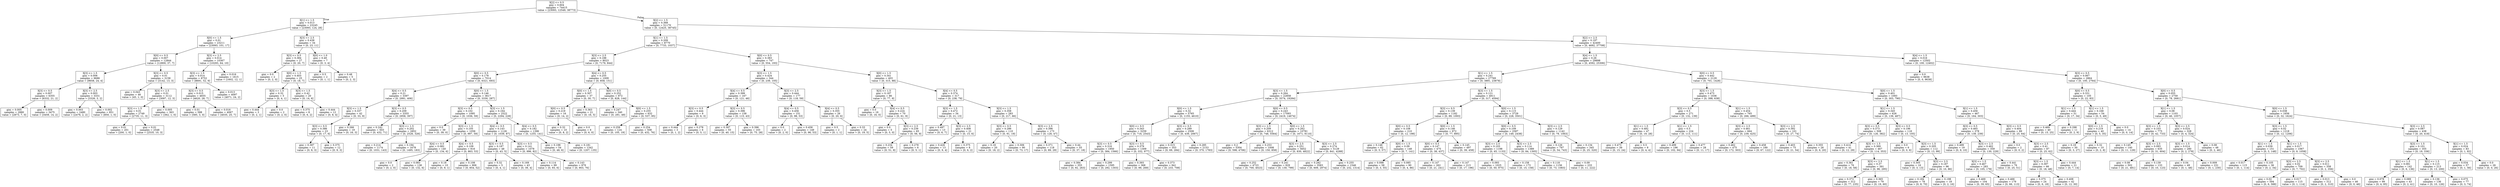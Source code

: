 digraph Tree {
node [shape=box] ;
0 [label="X[2] <= 0.5\ngini = 0.604\nsamples = 74415\nvalue = [23093, 12549, 38773]"] ;
1 [label="X[1] <= 1.5\ngini = 0.013\nsamples = 23245\nvalue = [23093, 124, 28]"] ;
0 -> 1 [labeldistance=2.5, labelangle=45, headlabel="True"] ;
2 [label="X[0] <= 1.5\ngini = 0.01\nsamples = 23211\nvalue = [23093, 101, 17]"] ;
1 -> 2 ;
3 [label="X[0] <= 0.5\ngini = 0.007\nsamples = 12844\nvalue = [12800, 37, 7]"] ;
2 -> 3 ;
4 [label="X[3] <= 1.5\ngini = 0.006\nsamples = 9686\nvalue = [9658, 24, 4]"] ;
3 -> 4 ;
5 [label="X[3] <= 0.5\ngini = 0.007\nsamples = 6355\nvalue = [6332, 21, 2]"] ;
4 -> 5 ;
6 [label="gini = 0.005\nsamples = 2880\nvalue = [2873, 7, 0]"] ;
5 -> 6 ;
7 [label="gini = 0.009\nsamples = 3475\nvalue = [3459, 14, 2]"] ;
5 -> 7 ;
8 [label="X[3] <= 2.5\ngini = 0.003\nsamples = 3331\nvalue = [3326, 3, 2]"] ;
4 -> 8 ;
9 [label="gini = 0.003\nsamples = 2480\nvalue = [2476, 2, 2]"] ;
8 -> 9 ;
10 [label="gini = 0.002\nsamples = 851\nvalue = [850, 1, 0]"] ;
8 -> 10 ;
11 [label="X[3] <= 0.5\ngini = 0.01\nsamples = 3158\nvalue = [3142, 13, 3]"] ;
3 -> 11 ;
12 [label="gini = 0.043\nsamples = 46\nvalue = [45, 1, 0]"] ;
11 -> 12 ;
13 [label="X[3] <= 2.5\ngini = 0.01\nsamples = 3112\nvalue = [3097, 12, 3]"] ;
11 -> 13 ;
14 [label="X[3] <= 1.5\ngini = 0.01\nsamples = 2749\nvalue = [2735, 11, 3]"] ;
13 -> 14 ;
15 [label="gini = 0.01\nsamples = 201\nvalue = [200, 1, 0]"] ;
14 -> 15 ;
16 [label="gini = 0.01\nsamples = 2548\nvalue = [2535, 10, 3]"] ;
14 -> 16 ;
17 [label="gini = 0.005\nsamples = 363\nvalue = [362, 1, 0]"] ;
13 -> 17 ;
18 [label="X[3] <= 2.5\ngini = 0.014\nsamples = 10367\nvalue = [10293, 64, 10]"] ;
2 -> 18 ;
19 [label="X[3] <= 1.5\ngini = 0.014\nsamples = 8752\nvalue = [8691, 52, 9]"] ;
18 -> 19 ;
20 [label="X[3] <= 0.5\ngini = 0.015\nsamples = 4655\nvalue = [4620, 28, 7]"] ;
19 -> 20 ;
21 [label="gini = 0.01\nsamples = 588\nvalue = [585, 3, 0]"] ;
20 -> 21 ;
22 [label="gini = 0.016\nsamples = 4067\nvalue = [4035, 25, 7]"] ;
20 -> 22 ;
23 [label="gini = 0.013\nsamples = 4097\nvalue = [4071, 24, 2]"] ;
19 -> 23 ;
24 [label="gini = 0.016\nsamples = 1615\nvalue = [1602, 12, 1]"] ;
18 -> 24 ;
25 [label="X[3] <= 2.5\ngini = 0.438\nsamples = 34\nvalue = [0, 23, 11]"] ;
1 -> 25 ;
26 [label="X[3] <= 0.5\ngini = 0.384\nsamples = 27\nvalue = [0, 20, 7]"] ;
25 -> 26 ;
27 [label="gini = 0.0\nsamples = 2\nvalue = [0, 2, 0]"] ;
26 -> 27 ;
28 [label="X[0] <= 1.5\ngini = 0.403\nsamples = 25\nvalue = [0, 18, 7]"] ;
26 -> 28 ;
29 [label="X[3] <= 1.5\ngini = 0.32\nsamples = 5\nvalue = [0, 4, 1]"] ;
28 -> 29 ;
30 [label="gini = 0.444\nsamples = 3\nvalue = [0, 2, 1]"] ;
29 -> 30 ;
31 [label="gini = 0.0\nsamples = 2\nvalue = [0, 2, 0]"] ;
29 -> 31 ;
32 [label="X[3] <= 1.5\ngini = 0.42\nsamples = 20\nvalue = [0, 14, 6]"] ;
28 -> 32 ;
33 [label="gini = 0.375\nsamples = 8\nvalue = [0, 6, 2]"] ;
32 -> 33 ;
34 [label="gini = 0.444\nsamples = 12\nvalue = [0, 8, 4]"] ;
32 -> 34 ;
35 [label="X[0] <= 1.0\ngini = 0.49\nsamples = 7\nvalue = [0, 3, 4]"] ;
25 -> 35 ;
36 [label="gini = 0.5\nsamples = 2\nvalue = [0, 1, 1]"] ;
35 -> 36 ;
37 [label="gini = 0.48\nsamples = 5\nvalue = [0, 2, 3]"] ;
35 -> 37 ;
38 [label="X[2] <= 1.5\ngini = 0.368\nsamples = 51170\nvalue = [0, 12425, 38745]"] ;
0 -> 38 [labeldistance=2.5, labelangle=-45, headlabel="False"] ;
39 [label="X[1] <= 1.5\ngini = 0.209\nsamples = 8770\nvalue = [0, 7733, 1037]"] ;
38 -> 39 ;
40 [label="X[3] <= 2.5\ngini = 0.188\nsamples = 8023\nvalue = [0, 7179, 844]"] ;
39 -> 40 ;
41 [label="X[0] <= 0.5\ngini = 0.178\nsamples = 7014\nvalue = [0, 6321, 693]"] ;
40 -> 41 ;
42 [label="X[4] <= 0.5\ngini = 0.21\nsamples = 3397\nvalue = [0, 2991, 406]"] ;
41 -> 42 ;
43 [label="X[3] <= 1.5\ngini = 0.337\nsamples = 42\nvalue = [0, 33, 9]"] ;
42 -> 43 ;
44 [label="X[3] <= 0.5\ngini = 0.386\nsamples = 23\nvalue = [0, 17, 6]"] ;
43 -> 44 ;
45 [label="gini = 0.397\nsamples = 11\nvalue = [0, 8, 3]"] ;
44 -> 45 ;
46 [label="gini = 0.375\nsamples = 12\nvalue = [0, 9, 3]"] ;
44 -> 46 ;
47 [label="gini = 0.266\nsamples = 19\nvalue = [0, 16, 3]"] ;
43 -> 47 ;
48 [label="X[3] <= 0.5\ngini = 0.209\nsamples = 3355\nvalue = [0, 2958, 397]"] ;
42 -> 48 ;
49 [label="gini = 0.242\nsamples = 503\nvalue = [0, 432, 71]"] ;
48 -> 49 ;
50 [label="X[3] <= 1.5\ngini = 0.202\nsamples = 2852\nvalue = [0, 2526, 326]"] ;
48 -> 50 ;
51 [label="gini = 0.214\nsamples = 1174\nvalue = [0, 1031, 143]"] ;
50 -> 51 ;
52 [label="gini = 0.194\nsamples = 1678\nvalue = [0, 1495, 183]"] ;
50 -> 52 ;
53 [label="X[0] <= 1.5\ngini = 0.146\nsamples = 3617\nvalue = [0, 3330, 287]"] ;
41 -> 53 ;
54 [label="X[3] <= 0.5\ngini = 0.102\nsamples = 1095\nvalue = [0, 1036, 59]"] ;
53 -> 54 ;
55 [label="gini = 0.0\nsamples = 39\nvalue = [0, 39, 0]"] ;
54 -> 55 ;
56 [label="X[3] <= 1.5\ngini = 0.105\nsamples = 1056\nvalue = [0, 997, 59]"] ;
54 -> 56 ;
57 [label="X[4] <= 0.5\ngini = 0.082\nsamples = 140\nvalue = [0, 134, 6]"] ;
56 -> 57 ;
58 [label="gini = 0.0\nsamples = 2\nvalue = [0, 2, 0]"] ;
57 -> 58 ;
59 [label="gini = 0.083\nsamples = 138\nvalue = [0, 132, 6]"] ;
57 -> 59 ;
60 [label="X[4] <= 0.5\ngini = 0.109\nsamples = 916\nvalue = [0, 863, 53]"] ;
56 -> 60 ;
61 [label="gini = 0.18\nsamples = 10\nvalue = [0, 9, 1]"] ;
60 -> 61 ;
62 [label="gini = 0.108\nsamples = 906\nvalue = [0, 854, 52]"] ;
60 -> 62 ;
63 [label="X[3] <= 1.5\ngini = 0.164\nsamples = 2522\nvalue = [0, 2294, 228]"] ;
53 -> 63 ;
64 [label="X[4] <= 0.5\ngini = 0.143\nsamples = 1126\nvalue = [0, 1039, 87]"] ;
63 -> 64 ;
65 [label="X[3] <= 0.5\ngini = 0.187\nsamples = 48\nvalue = [0, 43, 5]"] ;
64 -> 65 ;
66 [label="gini = 0.32\nsamples = 5\nvalue = [0, 4, 1]"] ;
65 -> 66 ;
67 [label="gini = 0.169\nsamples = 43\nvalue = [0, 39, 4]"] ;
65 -> 67 ;
68 [label="X[3] <= 0.5\ngini = 0.141\nsamples = 1078\nvalue = [0, 996, 82]"] ;
64 -> 68 ;
69 [label="gini = 0.114\nsamples = 99\nvalue = [0, 93, 6]"] ;
68 -> 69 ;
70 [label="gini = 0.143\nsamples = 979\nvalue = [0, 903, 76]"] ;
68 -> 70 ;
71 [label="X[4] <= 0.5\ngini = 0.182\nsamples = 1396\nvalue = [0, 1255, 141]"] ;
63 -> 71 ;
72 [label="gini = 0.198\nsamples = 54\nvalue = [0, 48, 6]"] ;
71 -> 72 ;
73 [label="gini = 0.181\nsamples = 1342\nvalue = [0, 1207, 135]"] ;
71 -> 73 ;
74 [label="X[4] <= 0.5\ngini = 0.255\nsamples = 1009\nvalue = [0, 858, 151]"] ;
40 -> 74 ;
75 [label="X[0] <= 1.5\ngini = 0.307\nsamples = 37\nvalue = [0, 30, 7]"] ;
74 -> 75 ;
76 [label="X[0] <= 0.5\ngini = 0.219\nsamples = 16\nvalue = [0, 14, 2]"] ;
75 -> 76 ;
77 [label="gini = 0.32\nsamples = 10\nvalue = [0, 8, 2]"] ;
76 -> 77 ;
78 [label="gini = 0.0\nsamples = 6\nvalue = [0, 6, 0]"] ;
76 -> 78 ;
79 [label="gini = 0.363\nsamples = 21\nvalue = [0, 16, 5]"] ;
75 -> 79 ;
80 [label="X[0] <= 0.5\ngini = 0.252\nsamples = 972\nvalue = [0, 828, 144]"] ;
74 -> 80 ;
81 [label="gini = 0.247\nsamples = 340\nvalue = [0, 291, 49]"] ;
80 -> 81 ;
82 [label="X[0] <= 1.5\ngini = 0.255\nsamples = 632\nvalue = [0, 537, 95]"] ;
80 -> 82 ;
83 [label="gini = 0.259\nsamples = 124\nvalue = [0, 105, 19]"] ;
82 -> 83 ;
84 [label="gini = 0.254\nsamples = 508\nvalue = [0, 432, 76]"] ;
82 -> 84 ;
85 [label="X[0] <= 0.5\ngini = 0.383\nsamples = 747\nvalue = [0, 554, 193]"] ;
39 -> 85 ;
86 [label="X[3] <= 1.5\ngini = 0.424\nsamples = 344\nvalue = [0, 239, 105]"] ;
85 -> 86 ;
87 [label="X[4] <= 0.5\ngini = 0.399\nsamples = 167\nvalue = [0, 121, 46]"] ;
86 -> 87 ;
88 [label="X[3] <= 0.5\ngini = 0.444\nsamples = 9\nvalue = [0, 6, 3]"] ;
87 -> 88 ;
89 [label="gini = 0.444\nsamples = 3\nvalue = [0, 1, 2]"] ;
88 -> 89 ;
90 [label="gini = 0.278\nsamples = 6\nvalue = [0, 5, 1]"] ;
88 -> 90 ;
91 [label="X[3] <= 0.5\ngini = 0.396\nsamples = 158\nvalue = [0, 115, 43]"] ;
87 -> 91 ;
92 [label="gini = 0.397\nsamples = 55\nvalue = [0, 40, 15]"] ;
91 -> 92 ;
93 [label="gini = 0.396\nsamples = 103\nvalue = [0, 75, 28]"] ;
91 -> 93 ;
94 [label="X[3] <= 2.5\ngini = 0.444\nsamples = 177\nvalue = [0, 118, 59]"] ;
86 -> 94 ;
95 [label="X[4] <= 0.5\ngini = 0.456\nsamples = 151\nvalue = [0, 98, 53]"] ;
94 -> 95 ;
96 [label="gini = 0.0\nsamples = 2\nvalue = [0, 2, 0]"] ;
95 -> 96 ;
97 [label="gini = 0.458\nsamples = 149\nvalue = [0, 96, 53]"] ;
95 -> 97 ;
98 [label="X[4] <= 0.5\ngini = 0.355\nsamples = 26\nvalue = [0, 20, 6]"] ;
94 -> 98 ;
99 [label="gini = 0.5\nsamples = 2\nvalue = [0, 1, 1]"] ;
98 -> 99 ;
100 [label="gini = 0.33\nsamples = 24\nvalue = [0, 19, 5]"] ;
98 -> 100 ;
101 [label="X[0] <= 1.5\ngini = 0.341\nsamples = 403\nvalue = [0, 315, 88]"] ;
85 -> 101 ;
102 [label="X[3] <= 1.5\ngini = 0.187\nsamples = 86\nvalue = [0, 77, 9]"] ;
101 -> 102 ;
103 [label="gini = 0.0\nsamples = 16\nvalue = [0, 16, 0]"] ;
102 -> 103 ;
104 [label="X[4] <= 0.5\ngini = 0.224\nsamples = 70\nvalue = [0, 61, 9]"] ;
102 -> 104 ;
105 [label="gini = 0.0\nsamples = 5\nvalue = [0, 5, 0]"] ;
104 -> 105 ;
106 [label="X[3] <= 2.5\ngini = 0.239\nsamples = 65\nvalue = [0, 56, 9]"] ;
104 -> 106 ;
107 [label="gini = 0.234\nsamples = 59\nvalue = [0, 51, 8]"] ;
106 -> 107 ;
108 [label="gini = 0.278\nsamples = 6\nvalue = [0, 5, 1]"] ;
106 -> 108 ;
109 [label="X[4] <= 0.5\ngini = 0.374\nsamples = 317\nvalue = [0, 238, 79]"] ;
101 -> 109 ;
110 [label="X[3] <= 1.5\ngini = 0.472\nsamples = 34\nvalue = [0, 21, 13]"] ;
109 -> 110 ;
111 [label="gini = 0.497\nsamples = 13\nvalue = [0, 6, 7]"] ;
110 -> 111 ;
112 [label="X[3] <= 2.5\ngini = 0.408\nsamples = 21\nvalue = [0, 15, 6]"] ;
110 -> 112 ;
113 [label="gini = 0.426\nsamples = 13\nvalue = [0, 9, 4]"] ;
112 -> 113 ;
114 [label="gini = 0.375\nsamples = 8\nvalue = [0, 6, 2]"] ;
112 -> 114 ;
115 [label="X[3] <= 1.5\ngini = 0.358\nsamples = 283\nvalue = [0, 217, 66]"] ;
109 -> 115 ;
116 [label="X[3] <= 0.5\ngini = 0.286\nsamples = 110\nvalue = [0, 91, 19]"] ;
115 -> 116 ;
117 [label="gini = 0.18\nsamples = 20\nvalue = [0, 18, 2]"] ;
116 -> 117 ;
118 [label="gini = 0.306\nsamples = 90\nvalue = [0, 73, 17]"] ;
116 -> 118 ;
119 [label="X[3] <= 2.5\ngini = 0.396\nsamples = 173\nvalue = [0, 126, 47]"] ;
115 -> 119 ;
120 [label="gini = 0.371\nsamples = 118\nvalue = [0, 89, 29]"] ;
119 -> 120 ;
121 [label="gini = 0.44\nsamples = 55\nvalue = [0, 37, 18]"] ;
119 -> 121 ;
122 [label="X[2] <= 2.5\ngini = 0.197\nsamples = 42400\nvalue = [0, 4692, 37708]"] ;
38 -> 122 ;
123 [label="X[4] <= 1.5\ngini = 0.26\nsamples = 29898\nvalue = [0, 4592, 25306]"] ;
122 -> 123 ;
124 [label="X[1] <= 1.5\ngini = 0.241\nsamples = 27769\nvalue = [0, 3891, 23878]"] ;
123 -> 124 ;
125 [label="X[3] <= 1.5\ngini = 0.264\nsamples = 22858\nvalue = [0, 3574, 19284]"] ;
124 -> 125 ;
126 [label="X[0] <= 1.5\ngini = 0.32\nsamples = 5765\nvalue = [0, 1155, 4610]"] ;
125 -> 126 ;
127 [label="X[0] <= 0.5\ngini = 0.343\nsamples = 3259\nvalue = [0, 716, 2543]"] ;
126 -> 127 ;
128 [label="X[3] <= 0.5\ngini = 0.316\nsamples = 1950\nvalue = [0, 384, 1566]"] ;
127 -> 128 ;
129 [label="gini = 0.384\nsamples = 355\nvalue = [0, 92, 263]"] ;
128 -> 129 ;
130 [label="gini = 0.299\nsamples = 1595\nvalue = [0, 292, 1303]"] ;
128 -> 130 ;
131 [label="X[3] <= 0.5\ngini = 0.379\nsamples = 1309\nvalue = [0, 332, 977]"] ;
127 -> 131 ;
132 [label="gini = 0.393\nsamples = 368\nvalue = [0, 99, 269]"] ;
131 -> 132 ;
133 [label="gini = 0.373\nsamples = 941\nvalue = [0, 233, 708]"] ;
131 -> 133 ;
134 [label="X[3] <= 0.5\ngini = 0.289\nsamples = 2506\nvalue = [0, 439, 2067]"] ;
126 -> 134 ;
135 [label="gini = 0.315\nsamples = 353\nvalue = [0, 69, 284]"] ;
134 -> 135 ;
136 [label="gini = 0.285\nsamples = 2153\nvalue = [0, 370, 1783]"] ;
134 -> 136 ;
137 [label="X[0] <= 0.5\ngini = 0.243\nsamples = 17093\nvalue = [0, 2419, 14674]"] ;
125 -> 137 ;
138 [label="X[3] <= 2.5\ngini = 0.209\nsamples = 6312\nvalue = [0, 748, 5564]"] ;
137 -> 138 ;
139 [label="gini = 0.2\nsamples = 5304\nvalue = [0, 598, 4706]"] ;
138 -> 139 ;
140 [label="gini = 0.253\nsamples = 1008\nvalue = [0, 150, 858]"] ;
138 -> 140 ;
141 [label="X[0] <= 1.5\ngini = 0.262\nsamples = 10781\nvalue = [0, 1671, 9110]"] ;
137 -> 141 ;
142 [label="X[3] <= 2.5\ngini = 0.251\nsamples = 5652\nvalue = [0, 830, 4822]"] ;
141 -> 142 ;
143 [label="gini = 0.252\nsamples = 4723\nvalue = [0, 700, 4023]"] ;
142 -> 143 ;
144 [label="gini = 0.241\nsamples = 929\nvalue = [0, 130, 799]"] ;
142 -> 144 ;
145 [label="X[3] <= 2.5\ngini = 0.274\nsamples = 5129\nvalue = [0, 841, 4288]"] ;
141 -> 145 ;
146 [label="gini = 0.282\nsamples = 3583\nvalue = [0, 609, 2974]"] ;
145 -> 146 ;
147 [label="gini = 0.255\nsamples = 1546\nvalue = [0, 232, 1314]"] ;
145 -> 147 ;
148 [label="X[3] <= 1.5\ngini = 0.121\nsamples = 4911\nvalue = [0, 317, 4594]"] ;
124 -> 148 ;
149 [label="X[3] <= 0.5\ngini = 0.139\nsamples = 1182\nvalue = [0, 89, 1093]"] ;
148 -> 149 ;
150 [label="X[0] <= 0.5\ngini = 0.108\nsamples = 210\nvalue = [0, 12, 198]"] ;
149 -> 150 ;
151 [label="gini = 0.148\nsamples = 62\nvalue = [0, 5, 57]"] ;
150 -> 151 ;
152 [label="X[0] <= 1.5\ngini = 0.09\nsamples = 148\nvalue = [0, 7, 141]"] ;
150 -> 152 ;
153 [label="gini = 0.098\nsamples = 58\nvalue = [0, 3, 55]"] ;
152 -> 153 ;
154 [label="gini = 0.085\nsamples = 90\nvalue = [0, 4, 86]"] ;
152 -> 154 ;
155 [label="X[0] <= 1.5\ngini = 0.146\nsamples = 972\nvalue = [0, 77, 895]"] ;
149 -> 155 ;
156 [label="X[0] <= 0.5\ngini = 0.147\nsamples = 475\nvalue = [0, 38, 437]"] ;
155 -> 156 ;
157 [label="gini = 0.147\nsamples = 262\nvalue = [0, 21, 241]"] ;
156 -> 157 ;
158 [label="gini = 0.147\nsamples = 213\nvalue = [0, 17, 196]"] ;
156 -> 158 ;
159 [label="gini = 0.145\nsamples = 497\nvalue = [0, 39, 458]"] ;
155 -> 159 ;
160 [label="X[0] <= 1.5\ngini = 0.115\nsamples = 3729\nvalue = [0, 228, 3501]"] ;
148 -> 160 ;
161 [label="X[0] <= 0.5\ngini = 0.109\nsamples = 2587\nvalue = [0, 149, 2438]"] ;
160 -> 161 ;
162 [label="X[3] <= 2.5\ngini = 0.103\nsamples = 1198\nvalue = [0, 65, 1133]"] ;
161 -> 162 ;
163 [label="gini = 0.093\nsamples = 1025\nvalue = [0, 50, 975]"] ;
162 -> 163 ;
164 [label="gini = 0.158\nsamples = 173\nvalue = [0, 15, 158]"] ;
162 -> 164 ;
165 [label="X[3] <= 2.5\ngini = 0.114\nsamples = 1389\nvalue = [0, 84, 1305]"] ;
161 -> 165 ;
166 [label="gini = 0.118\nsamples = 1156\nvalue = [0, 73, 1083]"] ;
165 -> 166 ;
167 [label="gini = 0.09\nsamples = 233\nvalue = [0, 11, 222]"] ;
165 -> 167 ;
168 [label="X[3] <= 2.5\ngini = 0.129\nsamples = 1142\nvalue = [0, 79, 1063]"] ;
160 -> 168 ;
169 [label="gini = 0.126\nsamples = 797\nvalue = [0, 54, 743]"] ;
168 -> 169 ;
170 [label="gini = 0.134\nsamples = 345\nvalue = [0, 25, 320]"] ;
168 -> 170 ;
171 [label="X[0] <= 0.5\ngini = 0.442\nsamples = 2129\nvalue = [0, 701, 1428]"] ;
123 -> 171 ;
172 [label="X[3] <= 1.5\ngini = 0.473\nsamples = 1036\nvalue = [0, 398, 638]"] ;
171 -> 172 ;
173 [label="X[3] <= 0.5\ngini = 0.5\nsamples = 271\nvalue = [0, 132, 139]"] ;
172 -> 173 ;
174 [label="X[1] <= 1.5\ngini = 0.482\nsamples = 47\nvalue = [0, 19, 28]"] ;
173 -> 174 ;
175 [label="gini = 0.473\nsamples = 39\nvalue = [0, 15, 24]"] ;
174 -> 175 ;
176 [label="gini = 0.5\nsamples = 8\nvalue = [0, 4, 4]"] ;
174 -> 176 ;
177 [label="X[1] <= 1.5\ngini = 0.5\nsamples = 224\nvalue = [0, 113, 111]"] ;
173 -> 177 ;
178 [label="gini = 0.499\nsamples = 196\nvalue = [0, 102, 94]"] ;
177 -> 178 ;
179 [label="gini = 0.477\nsamples = 28\nvalue = [0, 11, 17]"] ;
177 -> 179 ;
180 [label="X[1] <= 1.5\ngini = 0.454\nsamples = 765\nvalue = [0, 266, 499]"] ;
172 -> 180 ;
181 [label="X[3] <= 2.5\ngini = 0.461\nsamples = 664\nvalue = [0, 239, 425]"] ;
180 -> 181 ;
182 [label="gini = 0.462\nsamples = 475\nvalue = [0, 172, 303]"] ;
181 -> 182 ;
183 [label="gini = 0.458\nsamples = 189\nvalue = [0, 67, 122]"] ;
181 -> 183 ;
184 [label="X[3] <= 2.5\ngini = 0.392\nsamples = 101\nvalue = [0, 27, 74]"] ;
180 -> 184 ;
185 [label="gini = 0.403\nsamples = 75\nvalue = [0, 21, 54]"] ;
184 -> 185 ;
186 [label="gini = 0.355\nsamples = 26\nvalue = [0, 6, 20]"] ;
184 -> 186 ;
187 [label="X[0] <= 1.5\ngini = 0.401\nsamples = 1093\nvalue = [0, 303, 790]"] ;
171 -> 187 ;
188 [label="X[1] <= 1.5\ngini = 0.345\nsamples = 626\nvalue = [0, 139, 487]"] ;
187 -> 188 ;
189 [label="X[3] <= 0.5\ngini = 0.373\nsamples = 508\nvalue = [0, 126, 382]"] ;
188 -> 189 ;
190 [label="gini = 0.414\nsamples = 41\nvalue = [0, 12, 29]"] ;
189 -> 190 ;
191 [label="X[3] <= 1.5\ngini = 0.369\nsamples = 467\nvalue = [0, 114, 353]"] ;
189 -> 191 ;
192 [label="gini = 0.361\nsamples = 76\nvalue = [0, 18, 58]"] ;
191 -> 192 ;
193 [label="X[3] <= 2.5\ngini = 0.37\nsamples = 391\nvalue = [0, 96, 295]"] ;
191 -> 193 ;
194 [label="gini = 0.372\nsamples = 312\nvalue = [0, 77, 235]"] ;
193 -> 194 ;
195 [label="gini = 0.365\nsamples = 79\nvalue = [0, 19, 60]"] ;
193 -> 195 ;
196 [label="X[3] <= 0.5\ngini = 0.196\nsamples = 118\nvalue = [0, 13, 105]"] ;
188 -> 196 ;
197 [label="gini = 0.0\nsamples = 6\nvalue = [0, 0, 6]"] ;
196 -> 197 ;
198 [label="X[3] <= 1.5\ngini = 0.205\nsamples = 112\nvalue = [0, 13, 99]"] ;
196 -> 198 ;
199 [label="gini = 0.305\nsamples = 16\nvalue = [0, 3, 13]"] ;
198 -> 199 ;
200 [label="X[3] <= 2.5\ngini = 0.187\nsamples = 96\nvalue = [0, 10, 86]"] ;
198 -> 200 ;
201 [label="gini = 0.184\nsamples = 78\nvalue = [0, 8, 70]"] ;
200 -> 201 ;
202 [label="gini = 0.198\nsamples = 18\nvalue = [0, 2, 16]"] ;
200 -> 202 ;
203 [label="X[1] <= 1.5\ngini = 0.456\nsamples = 467\nvalue = [0, 164, 303]"] ;
187 -> 203 ;
204 [label="X[3] <= 0.5\ngini = 0.465\nsamples = 378\nvalue = [0, 139, 239]"] ;
203 -> 204 ;
205 [label="gini = 0.499\nsamples = 19\nvalue = [0, 9, 10]"] ;
204 -> 205 ;
206 [label="X[3] <= 2.5\ngini = 0.462\nsamples = 359\nvalue = [0, 130, 229]"] ;
204 -> 206 ;
207 [label="X[3] <= 1.5\ngini = 0.467\nsamples = 283\nvalue = [0, 105, 178]"] ;
206 -> 207 ;
208 [label="gini = 0.469\nsamples = 104\nvalue = [0, 39, 65]"] ;
207 -> 208 ;
209 [label="gini = 0.466\nsamples = 179\nvalue = [0, 66, 113]"] ;
207 -> 209 ;
210 [label="gini = 0.441\nsamples = 76\nvalue = [0, 25, 51]"] ;
206 -> 210 ;
211 [label="X[3] <= 0.5\ngini = 0.404\nsamples = 89\nvalue = [0, 25, 64]"] ;
203 -> 211 ;
212 [label="gini = 0.0\nsamples = 2\nvalue = [0, 0, 2]"] ;
211 -> 212 ;
213 [label="X[3] <= 2.5\ngini = 0.41\nsamples = 87\nvalue = [0, 25, 62]"] ;
211 -> 213 ;
214 [label="X[3] <= 1.5\ngini = 0.397\nsamples = 66\nvalue = [0, 18, 48]"] ;
213 -> 214 ;
215 [label="gini = 0.375\nsamples = 24\nvalue = [0, 6, 18]"] ;
214 -> 215 ;
216 [label="gini = 0.408\nsamples = 42\nvalue = [0, 12, 30]"] ;
214 -> 216 ;
217 [label="gini = 0.444\nsamples = 21\nvalue = [0, 7, 14]"] ;
213 -> 217 ;
218 [label="X[4] <= 1.5\ngini = 0.016\nsamples = 12502\nvalue = [0, 100, 12402]"] ;
122 -> 218 ;
219 [label="gini = 0.0\nsamples = 9638\nvalue = [0, 0, 9638]"] ;
218 -> 219 ;
220 [label="X[3] <= 0.5\ngini = 0.067\nsamples = 2864\nvalue = [0, 100, 2764]"] ;
218 -> 220 ;
221 [label="X[0] <= 0.5\ngini = 0.331\nsamples = 105\nvalue = [0, 22, 83]"] ;
220 -> 221 ;
222 [label="X[1] <= 1.5\ngini = 0.444\nsamples = 51\nvalue = [0, 17, 34]"] ;
221 -> 222 ;
223 [label="gini = 0.469\nsamples = 40\nvalue = [0, 15, 25]"] ;
222 -> 223 ;
224 [label="gini = 0.298\nsamples = 11\nvalue = [0, 2, 9]"] ;
222 -> 224 ;
225 [label="X[1] <= 1.5\ngini = 0.168\nsamples = 54\nvalue = [0, 5, 49]"] ;
221 -> 225 ;
226 [label="X[0] <= 1.5\ngini = 0.219\nsamples = 40\nvalue = [0, 5, 35]"] ;
225 -> 226 ;
227 [label="gini = 0.18\nsamples = 30\nvalue = [0, 3, 27]"] ;
226 -> 227 ;
228 [label="gini = 0.32\nsamples = 10\nvalue = [0, 2, 8]"] ;
226 -> 228 ;
229 [label="gini = 0.0\nsamples = 14\nvalue = [0, 0, 14]"] ;
225 -> 229 ;
230 [label="X[0] <= 0.5\ngini = 0.055\nsamples = 2759\nvalue = [0, 78, 2681]"] ;
220 -> 230 ;
231 [label="X[1] <= 1.5\ngini = 0.08\nsamples = 1103\nvalue = [0, 46, 1057]"] ;
230 -> 231 ;
232 [label="X[3] <= 1.5\ngini = 0.103\nsamples = 775\nvalue = [0, 42, 733]"] ;
231 -> 232 ;
233 [label="gini = 0.145\nsamples = 140\nvalue = [0, 11, 129]"] ;
232 -> 233 ;
234 [label="X[3] <= 2.5\ngini = 0.093\nsamples = 635\nvalue = [0, 31, 604]"] ;
232 -> 234 ;
235 [label="gini = 0.08\nsamples = 502\nvalue = [0, 21, 481]"] ;
234 -> 235 ;
236 [label="gini = 0.139\nsamples = 133\nvalue = [0, 10, 123]"] ;
234 -> 236 ;
237 [label="X[3] <= 2.5\ngini = 0.024\nsamples = 328\nvalue = [0, 4, 324]"] ;
231 -> 237 ;
238 [label="X[3] <= 1.5\ngini = 0.014\nsamples = 280\nvalue = [0, 2, 278]"] ;
237 -> 238 ;
239 [label="gini = 0.04\nsamples = 49\nvalue = [0, 1, 48]"] ;
238 -> 239 ;
240 [label="gini = 0.009\nsamples = 231\nvalue = [0, 1, 230]"] ;
238 -> 240 ;
241 [label="gini = 0.08\nsamples = 48\nvalue = [0, 2, 46]"] ;
237 -> 241 ;
242 [label="X[0] <= 1.5\ngini = 0.038\nsamples = 1656\nvalue = [0, 32, 1624]"] ;
230 -> 242 ;
243 [label="X[3] <= 1.5\ngini = 0.02\nsamples = 1218\nvalue = [0, 12, 1206]"] ;
242 -> 243 ;
244 [label="X[1] <= 1.5\ngini = 0.039\nsamples = 151\nvalue = [0, 3, 148]"] ;
243 -> 244 ;
245 [label="gini = 0.017\nsamples = 115\nvalue = [0, 1, 114]"] ;
244 -> 245 ;
246 [label="gini = 0.105\nsamples = 36\nvalue = [0, 2, 34]"] ;
244 -> 246 ;
247 [label="X[1] <= 1.5\ngini = 0.017\nsamples = 1067\nvalue = [0, 9, 1058]"] ;
243 -> 247 ;
248 [label="X[3] <= 2.5\ngini = 0.02\nsamples = 709\nvalue = [0, 7, 702]"] ;
247 -> 248 ;
249 [label="gini = 0.02\nsamples = 594\nvalue = [0, 6, 588]"] ;
248 -> 249 ;
250 [label="gini = 0.017\nsamples = 115\nvalue = [0, 1, 114]"] ;
248 -> 250 ;
251 [label="X[3] <= 2.5\ngini = 0.011\nsamples = 358\nvalue = [0, 2, 356]"] ;
247 -> 251 ;
252 [label="gini = 0.013\nsamples = 312\nvalue = [0, 2, 310]"] ;
251 -> 252 ;
253 [label="gini = 0.0\nsamples = 46\nvalue = [0, 0, 46]"] ;
251 -> 253 ;
254 [label="X[3] <= 2.5\ngini = 0.087\nsamples = 438\nvalue = [0, 20, 418]"] ;
242 -> 254 ;
255 [label="X[3] <= 1.5\ngini = 0.101\nsamples = 355\nvalue = [0, 19, 336]"] ;
254 -> 255 ;
256 [label="X[1] <= 1.5\ngini = 0.081\nsamples = 142\nvalue = [0, 6, 136]"] ;
255 -> 256 ;
257 [label="gini = 0.078\nsamples = 99\nvalue = [0, 4, 95]"] ;
256 -> 257 ;
258 [label="gini = 0.089\nsamples = 43\nvalue = [0, 2, 41]"] ;
256 -> 258 ;
259 [label="X[1] <= 1.5\ngini = 0.115\nsamples = 213\nvalue = [0, 13, 200]"] ;
255 -> 259 ;
260 [label="gini = 0.136\nsamples = 136\nvalue = [0, 10, 126]"] ;
259 -> 260 ;
261 [label="gini = 0.075\nsamples = 77\nvalue = [0, 3, 74]"] ;
259 -> 261 ;
262 [label="X[1] <= 1.5\ngini = 0.024\nsamples = 83\nvalue = [0, 1, 82]"] ;
254 -> 262 ;
263 [label="gini = 0.034\nsamples = 57\nvalue = [0, 1, 56]"] ;
262 -> 263 ;
264 [label="gini = 0.0\nsamples = 26\nvalue = [0, 0, 26]"] ;
262 -> 264 ;
}